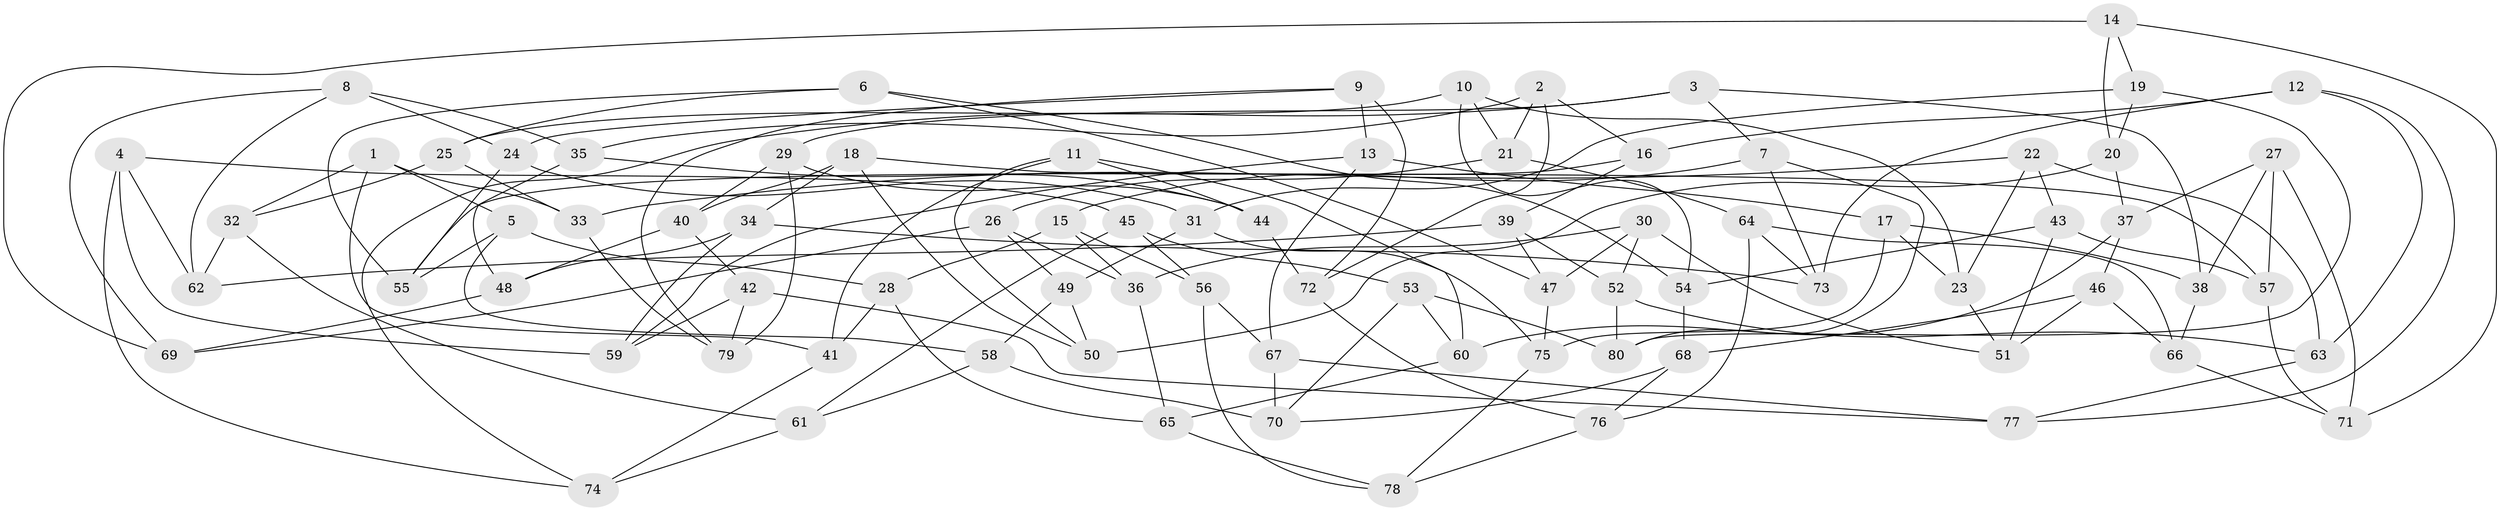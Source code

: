 // coarse degree distribution, {5: 0.08163265306122448, 6: 0.5510204081632653, 4: 0.3673469387755102}
// Generated by graph-tools (version 1.1) at 2025/42/03/06/25 10:42:20]
// undirected, 80 vertices, 160 edges
graph export_dot {
graph [start="1"]
  node [color=gray90,style=filled];
  1;
  2;
  3;
  4;
  5;
  6;
  7;
  8;
  9;
  10;
  11;
  12;
  13;
  14;
  15;
  16;
  17;
  18;
  19;
  20;
  21;
  22;
  23;
  24;
  25;
  26;
  27;
  28;
  29;
  30;
  31;
  32;
  33;
  34;
  35;
  36;
  37;
  38;
  39;
  40;
  41;
  42;
  43;
  44;
  45;
  46;
  47;
  48;
  49;
  50;
  51;
  52;
  53;
  54;
  55;
  56;
  57;
  58;
  59;
  60;
  61;
  62;
  63;
  64;
  65;
  66;
  67;
  68;
  69;
  70;
  71;
  72;
  73;
  74;
  75;
  76;
  77;
  78;
  79;
  80;
  1 -- 33;
  1 -- 5;
  1 -- 32;
  1 -- 41;
  2 -- 16;
  2 -- 21;
  2 -- 35;
  2 -- 72;
  3 -- 7;
  3 -- 38;
  3 -- 74;
  3 -- 29;
  4 -- 45;
  4 -- 59;
  4 -- 62;
  4 -- 74;
  5 -- 58;
  5 -- 55;
  5 -- 28;
  6 -- 54;
  6 -- 47;
  6 -- 55;
  6 -- 25;
  7 -- 15;
  7 -- 73;
  7 -- 80;
  8 -- 35;
  8 -- 62;
  8 -- 69;
  8 -- 24;
  9 -- 24;
  9 -- 13;
  9 -- 72;
  9 -- 79;
  10 -- 23;
  10 -- 21;
  10 -- 25;
  10 -- 54;
  11 -- 50;
  11 -- 60;
  11 -- 41;
  11 -- 44;
  12 -- 77;
  12 -- 63;
  12 -- 16;
  12 -- 73;
  13 -- 67;
  13 -- 59;
  13 -- 17;
  14 -- 19;
  14 -- 71;
  14 -- 69;
  14 -- 20;
  15 -- 56;
  15 -- 36;
  15 -- 28;
  16 -- 39;
  16 -- 55;
  17 -- 75;
  17 -- 23;
  17 -- 38;
  18 -- 50;
  18 -- 34;
  18 -- 57;
  18 -- 40;
  19 -- 20;
  19 -- 80;
  19 -- 31;
  20 -- 37;
  20 -- 50;
  21 -- 26;
  21 -- 64;
  22 -- 63;
  22 -- 23;
  22 -- 33;
  22 -- 43;
  23 -- 51;
  24 -- 55;
  24 -- 31;
  25 -- 32;
  25 -- 33;
  26 -- 69;
  26 -- 36;
  26 -- 49;
  27 -- 37;
  27 -- 38;
  27 -- 71;
  27 -- 57;
  28 -- 41;
  28 -- 65;
  29 -- 79;
  29 -- 44;
  29 -- 40;
  30 -- 51;
  30 -- 36;
  30 -- 52;
  30 -- 47;
  31 -- 75;
  31 -- 49;
  32 -- 62;
  32 -- 61;
  33 -- 79;
  34 -- 59;
  34 -- 48;
  34 -- 73;
  35 -- 48;
  35 -- 44;
  36 -- 65;
  37 -- 46;
  37 -- 60;
  38 -- 66;
  39 -- 52;
  39 -- 47;
  39 -- 62;
  40 -- 42;
  40 -- 48;
  41 -- 74;
  42 -- 77;
  42 -- 79;
  42 -- 59;
  43 -- 54;
  43 -- 57;
  43 -- 51;
  44 -- 72;
  45 -- 56;
  45 -- 53;
  45 -- 61;
  46 -- 68;
  46 -- 66;
  46 -- 51;
  47 -- 75;
  48 -- 69;
  49 -- 58;
  49 -- 50;
  52 -- 63;
  52 -- 80;
  53 -- 70;
  53 -- 80;
  53 -- 60;
  54 -- 68;
  56 -- 67;
  56 -- 78;
  57 -- 71;
  58 -- 70;
  58 -- 61;
  60 -- 65;
  61 -- 74;
  63 -- 77;
  64 -- 76;
  64 -- 73;
  64 -- 66;
  65 -- 78;
  66 -- 71;
  67 -- 77;
  67 -- 70;
  68 -- 70;
  68 -- 76;
  72 -- 76;
  75 -- 78;
  76 -- 78;
}
